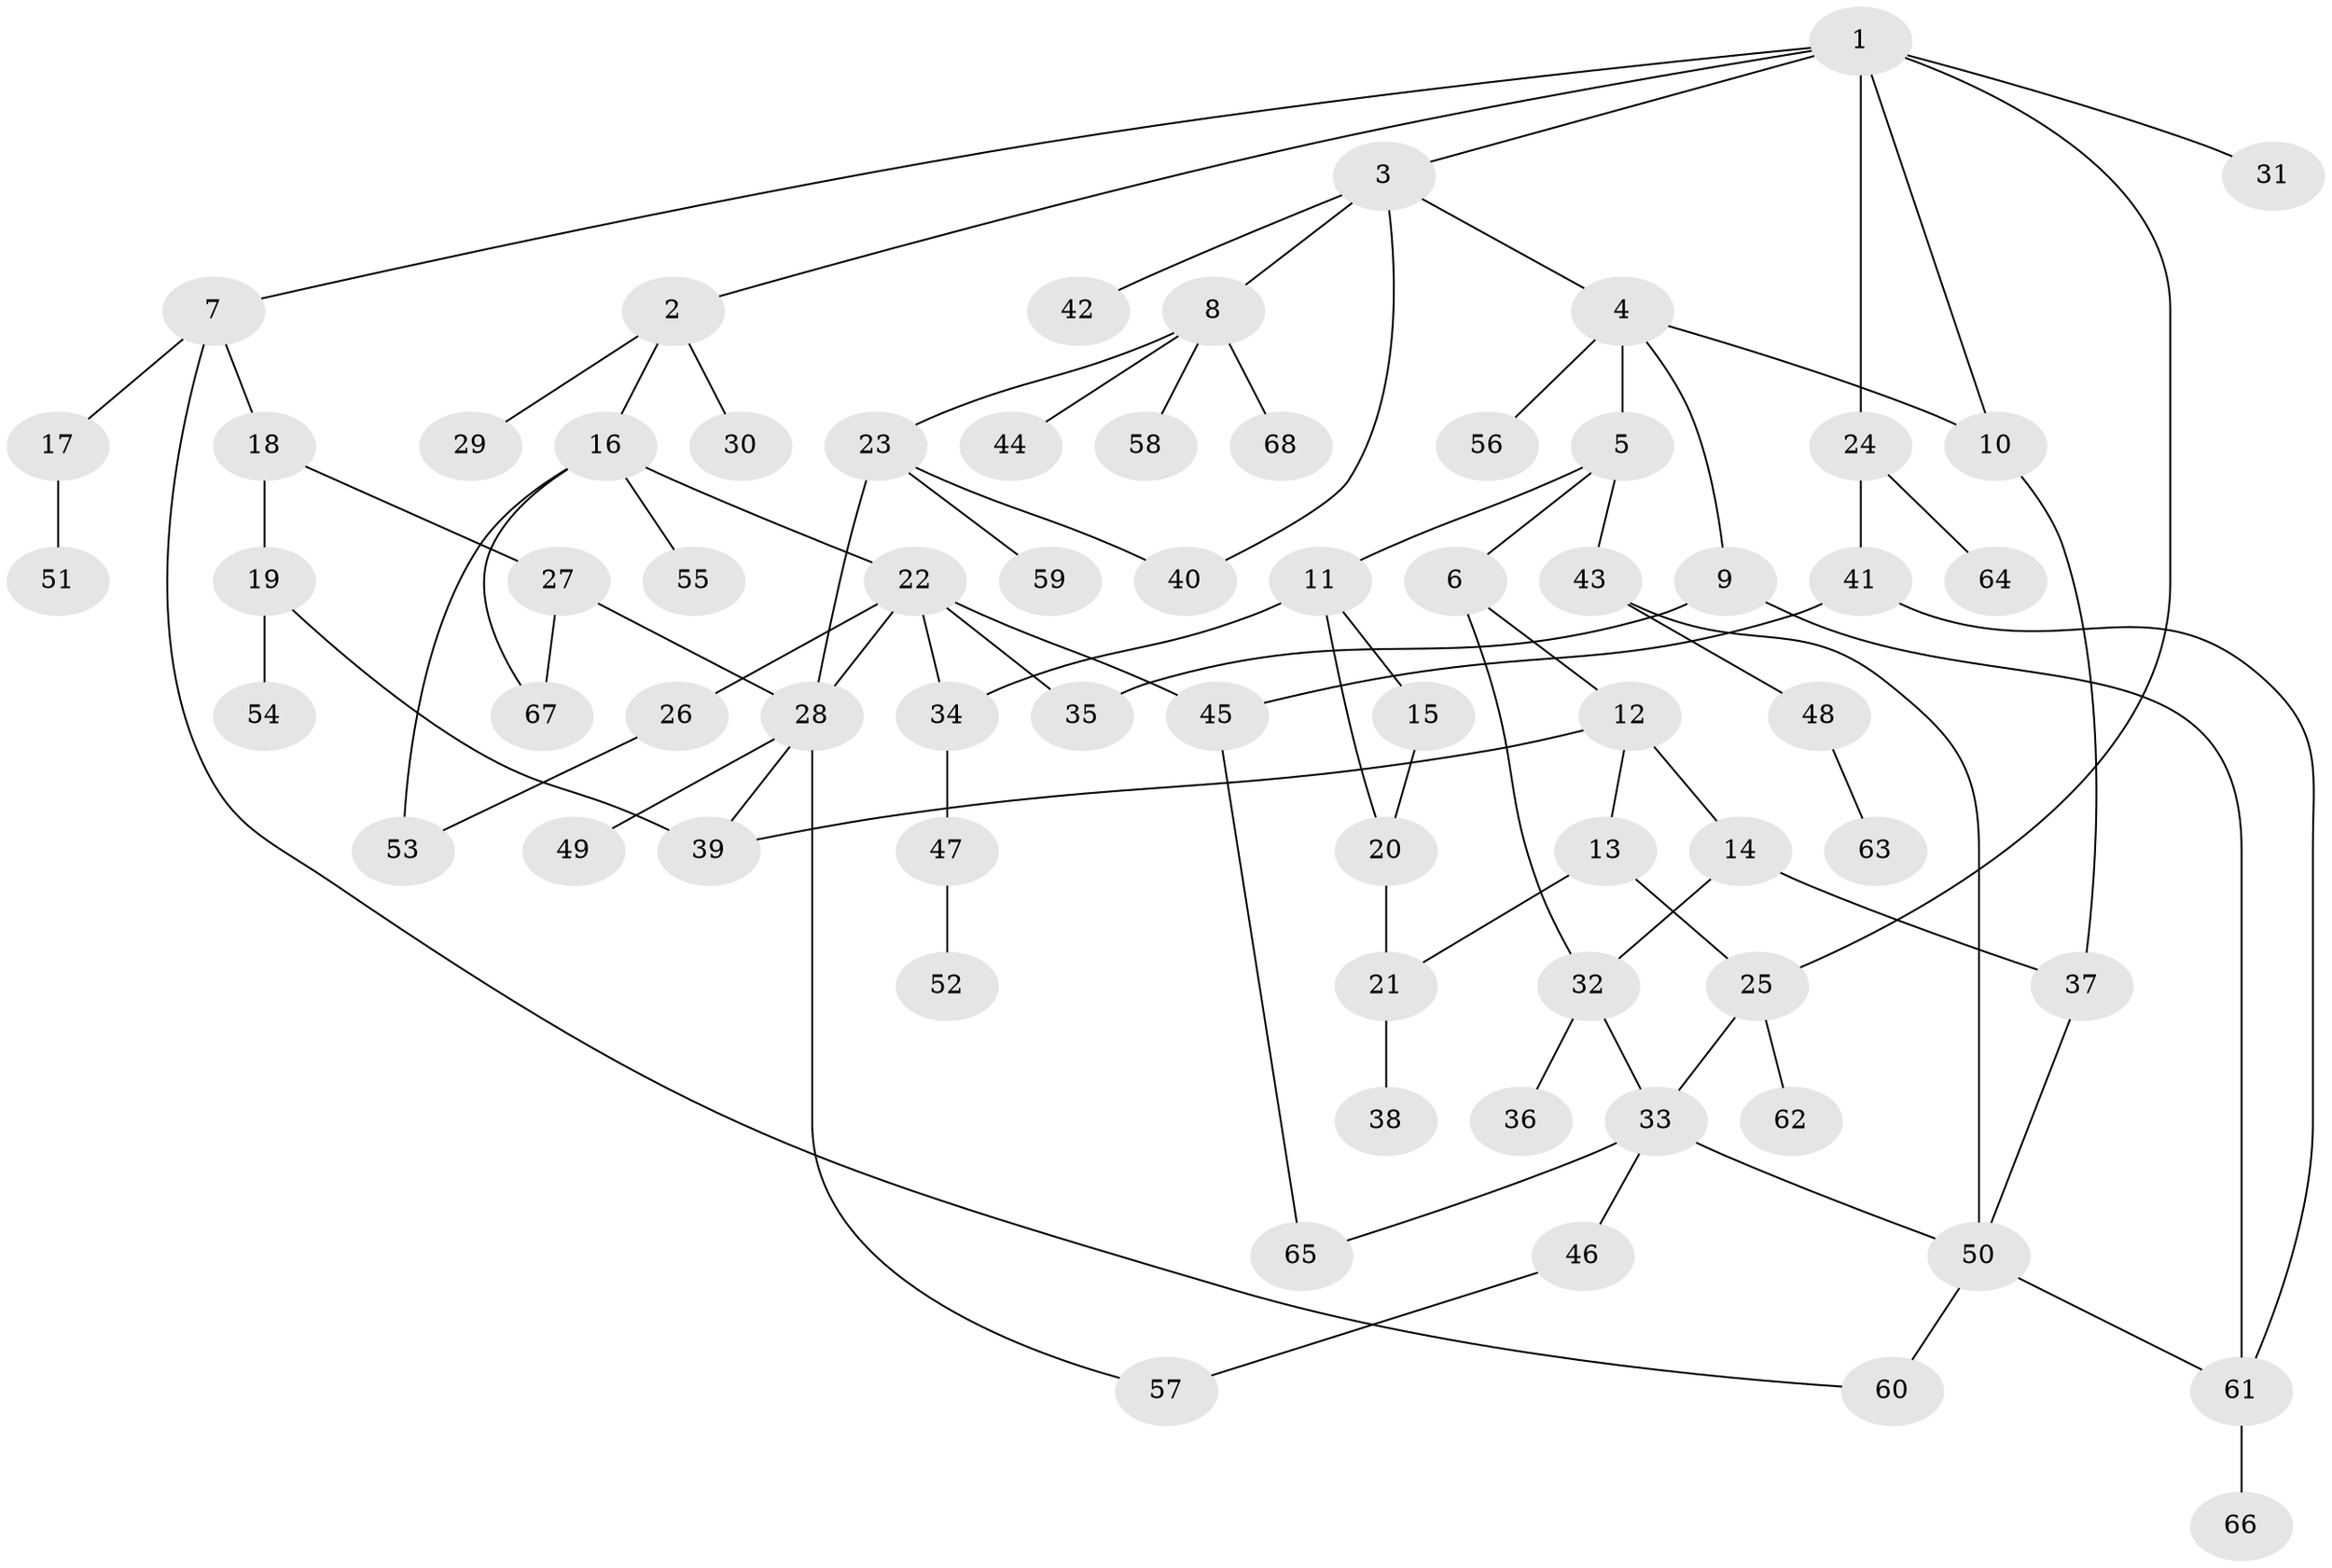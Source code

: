 // Generated by graph-tools (version 1.1) at 2025/10/02/27/25 16:10:54]
// undirected, 68 vertices, 91 edges
graph export_dot {
graph [start="1"]
  node [color=gray90,style=filled];
  1;
  2;
  3;
  4;
  5;
  6;
  7;
  8;
  9;
  10;
  11;
  12;
  13;
  14;
  15;
  16;
  17;
  18;
  19;
  20;
  21;
  22;
  23;
  24;
  25;
  26;
  27;
  28;
  29;
  30;
  31;
  32;
  33;
  34;
  35;
  36;
  37;
  38;
  39;
  40;
  41;
  42;
  43;
  44;
  45;
  46;
  47;
  48;
  49;
  50;
  51;
  52;
  53;
  54;
  55;
  56;
  57;
  58;
  59;
  60;
  61;
  62;
  63;
  64;
  65;
  66;
  67;
  68;
  1 -- 2;
  1 -- 3;
  1 -- 7;
  1 -- 10;
  1 -- 24;
  1 -- 31;
  1 -- 25;
  2 -- 16;
  2 -- 29;
  2 -- 30;
  3 -- 4;
  3 -- 8;
  3 -- 40;
  3 -- 42;
  4 -- 5;
  4 -- 9;
  4 -- 56;
  4 -- 10;
  5 -- 6;
  5 -- 11;
  5 -- 43;
  6 -- 12;
  6 -- 32;
  7 -- 17;
  7 -- 18;
  7 -- 60;
  8 -- 23;
  8 -- 44;
  8 -- 58;
  8 -- 68;
  9 -- 35;
  9 -- 61;
  10 -- 37;
  11 -- 15;
  11 -- 34;
  11 -- 20;
  12 -- 13;
  12 -- 14;
  12 -- 39;
  13 -- 25;
  13 -- 21;
  14 -- 32;
  14 -- 37;
  15 -- 20;
  16 -- 22;
  16 -- 55;
  16 -- 67;
  16 -- 53;
  17 -- 51;
  18 -- 19;
  18 -- 27;
  19 -- 54;
  19 -- 39;
  20 -- 21;
  21 -- 38;
  22 -- 26;
  22 -- 34;
  22 -- 35;
  22 -- 45;
  22 -- 28;
  23 -- 28;
  23 -- 59;
  23 -- 40;
  24 -- 41;
  24 -- 64;
  25 -- 33;
  25 -- 62;
  26 -- 53;
  27 -- 67;
  27 -- 28;
  28 -- 49;
  28 -- 57;
  28 -- 39;
  32 -- 36;
  32 -- 33;
  33 -- 46;
  33 -- 50;
  33 -- 65;
  34 -- 47;
  37 -- 50;
  41 -- 61;
  41 -- 45;
  43 -- 48;
  43 -- 50;
  45 -- 65;
  46 -- 57;
  47 -- 52;
  48 -- 63;
  50 -- 61;
  50 -- 60;
  61 -- 66;
}
